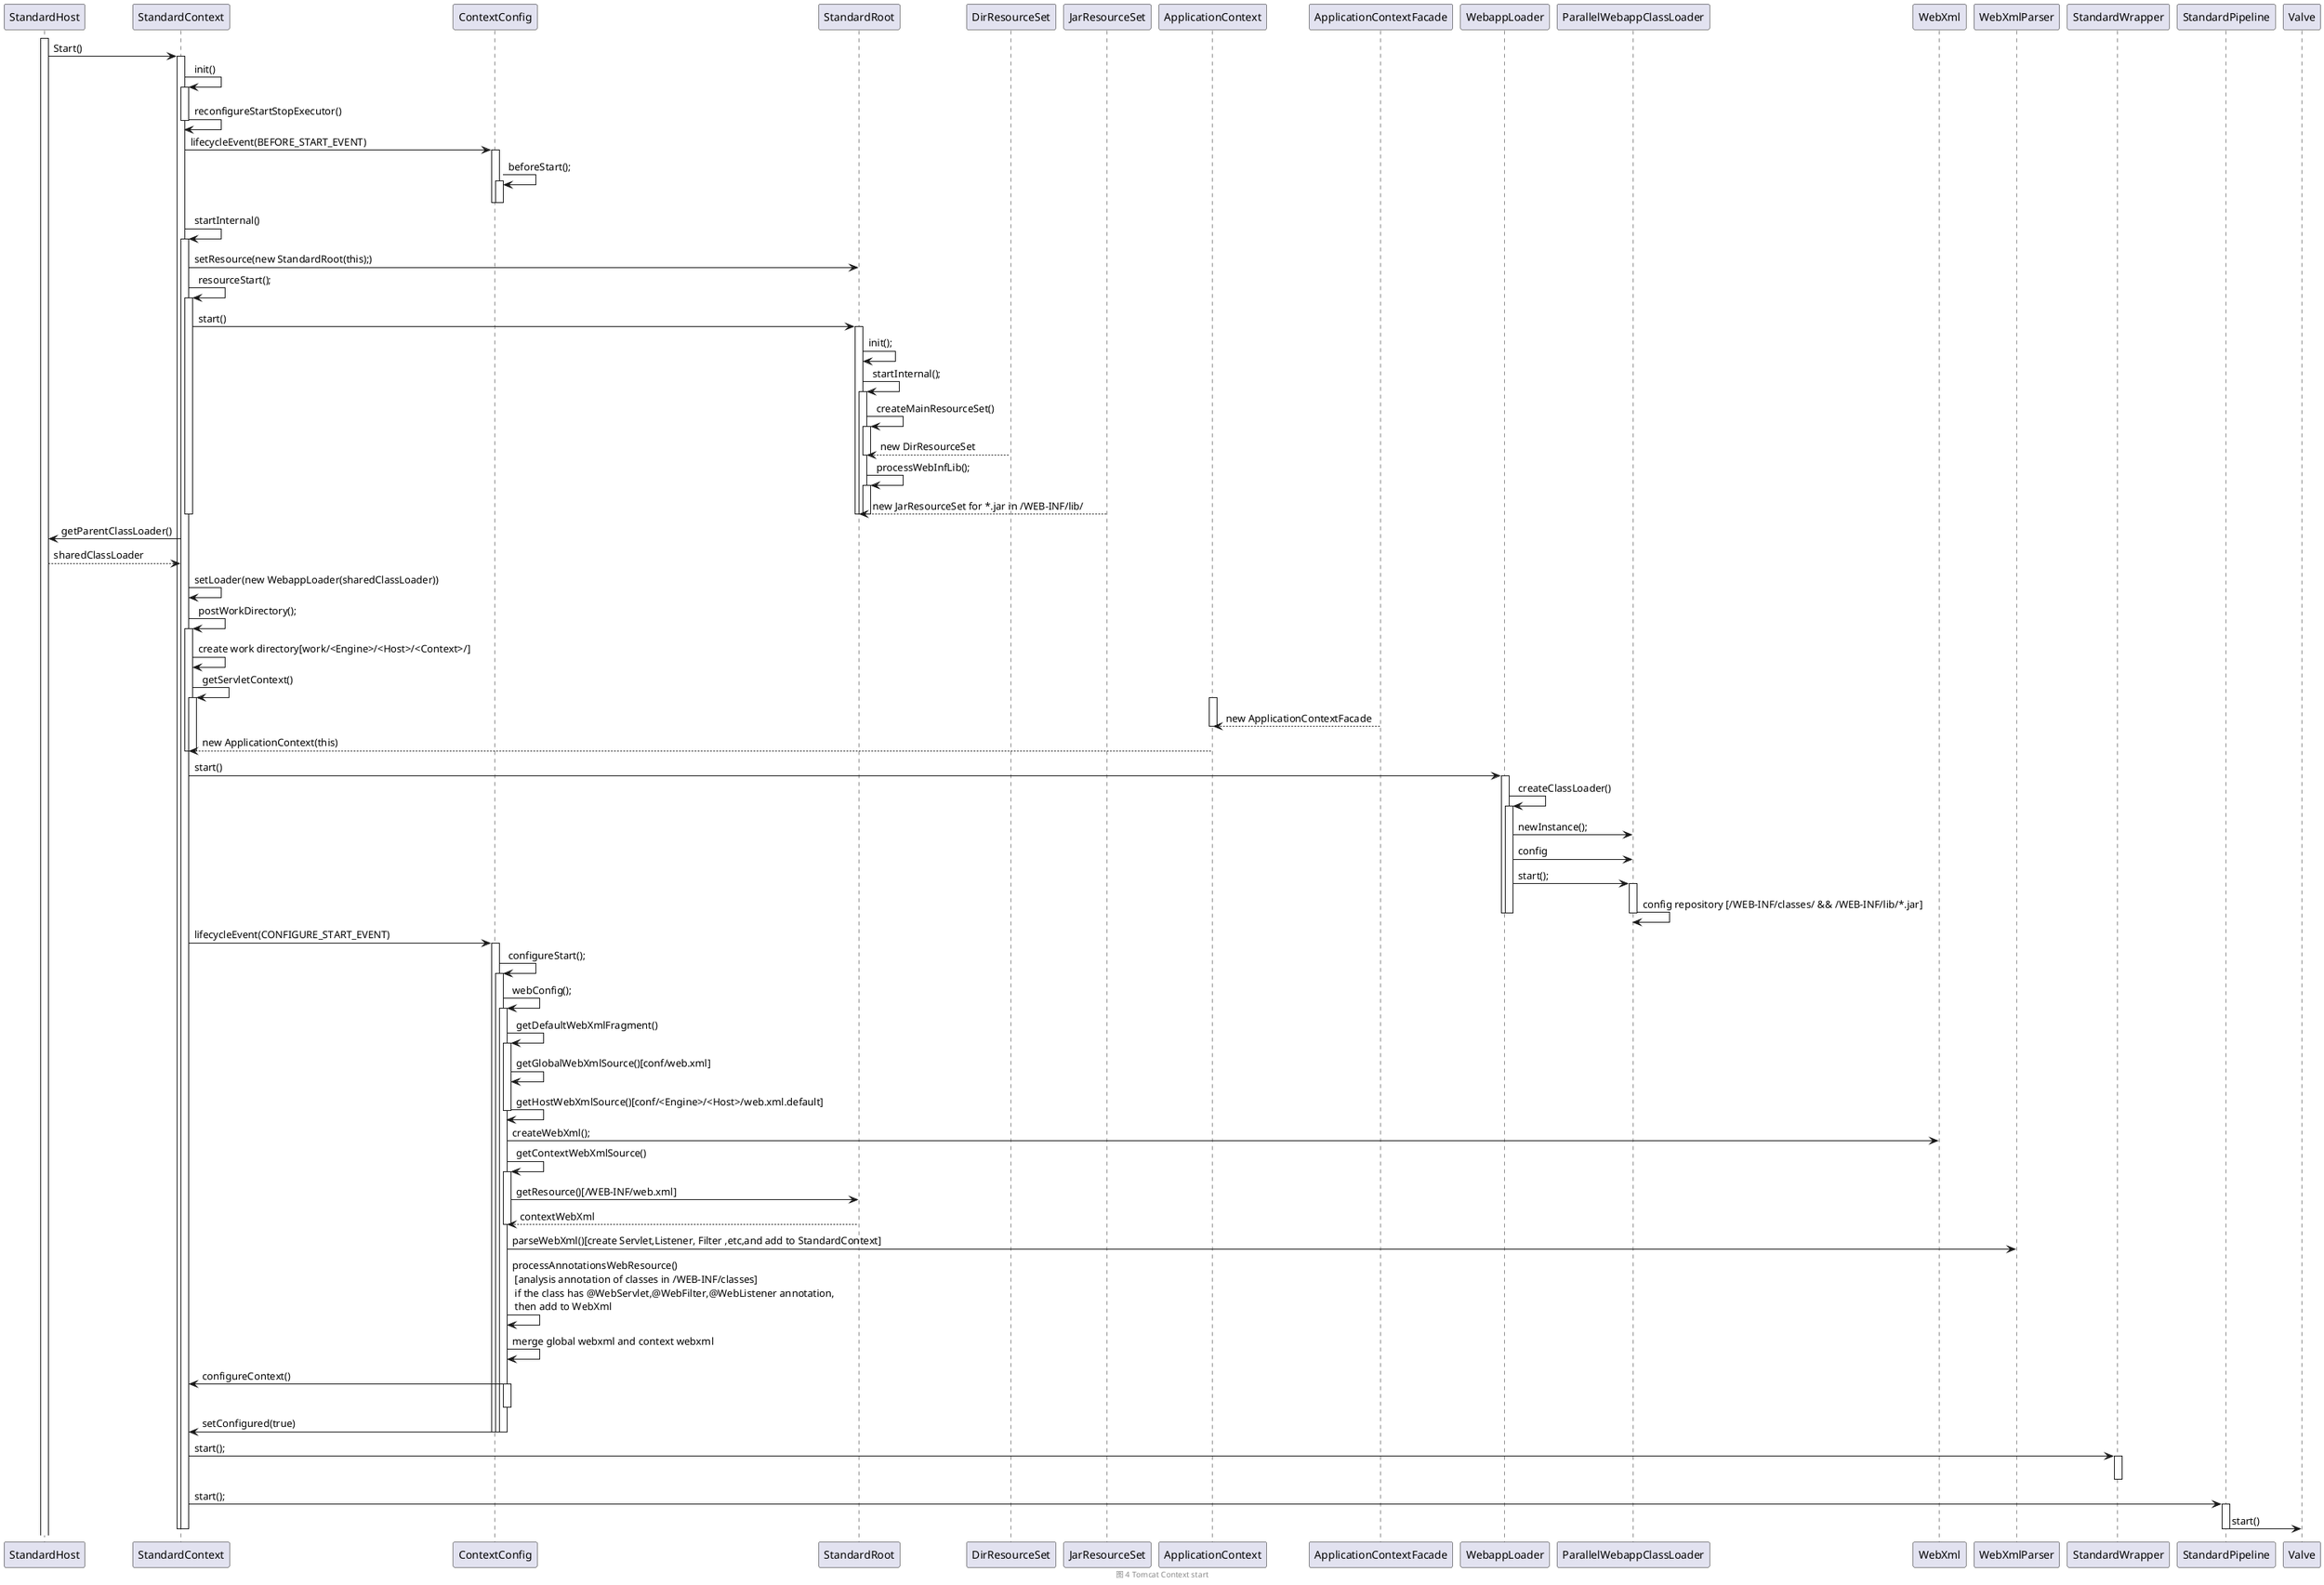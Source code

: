 @startuml

activate StandardHost
StandardHost -> StandardContext : Start()
activate StandardContext
    StandardContext -> StandardContext : init()
    activate StandardContext
        StandardContext -> StandardContext : reconfigureStartStopExecutor()
    deactivate StandardContext
    StandardContext -> ContextConfig : lifecycleEvent(BEFORE_START_EVENT)
    activate ContextConfig
        ContextConfig -> ContextConfig : beforeStart();
        activate ContextConfig
        deactivate ContextConfig
    deactivate ContextConfig
    StandardContext -> StandardContext : startInternal()
    activate StandardContext
        StandardContext -> StandardRoot : setResource(new StandardRoot(this);)
        StandardContext -> StandardContext : resourceStart();
        activate StandardContext
            StandardContext -> StandardRoot : start()
            activate StandardRoot
                StandardRoot -> StandardRoot : init();
                StandardRoot -> StandardRoot : startInternal();
                activate StandardRoot
                    StandardRoot -> StandardRoot : createMainResourceSet()
                    activate StandardRoot
                        DirResourceSet --> StandardRoot : new DirResourceSet
                    deactivate StandardRoot
                    StandardRoot -> StandardRoot : processWebInfLib();
                    activate StandardRoot
                        JarResourceSet --> StandardRoot : new JarResourceSet for *.jar in /WEB-INF/lib/
                    deactivate StandardRoot
                deactivate StandardRoot
            deactivate StandardRoot
        deactivate StandardContext
        StandardContext -> StandardHost : getParentClassLoader()
        StandardHost --> StandardContext : sharedClassLoader
        StandardContext -> StandardContext : setLoader(new WebappLoader(sharedClassLoader))
        StandardContext -> StandardContext : postWorkDirectory();
        activate StandardContext
            StandardContext -> StandardContext : create work directory[work/<Engine>/<Host>/<Context>/]
            StandardContext -> StandardContext : getServletContext()
            activate StandardContext
            activate ApplicationContext
                ApplicationContextFacade --> ApplicationContext : new ApplicationContextFacade
            deactivate ApplicationContext
            StandardContext <-- ApplicationContext : new ApplicationContext(this)
            deactivate StandardContext
        deactivate StandardContext
        StandardContext -> WebappLoader : start()
        activate WebappLoader
            WebappLoader -> WebappLoader : createClassLoader()
            activate WebappLoader
                WebappLoader -> ParallelWebappClassLoader : newInstance();
                WebappLoader -> ParallelWebappClassLoader : config
                WebappLoader -> ParallelWebappClassLoader : start();
                activate ParallelWebappClassLoader
                    ParallelWebappClassLoader -> ParallelWebappClassLoader : config repository [/WEB-INF/classes/ && /WEB-INF/lib/*.jar]
                deactivate ParallelWebappClassLoader
            deactivate WebappLoader
        deactivate WebappLoader
        StandardContext -> ContextConfig : lifecycleEvent(CONFIGURE_START_EVENT)
        activate ContextConfig
            ContextConfig -> ContextConfig : configureStart();
            activate ContextConfig
                ContextConfig -> ContextConfig : webConfig();
                activate ContextConfig
                    ContextConfig -> ContextConfig : getDefaultWebXmlFragment()
                    activate ContextConfig
                        ContextConfig -> ContextConfig : getGlobalWebXmlSource()[conf/web.xml]
                        ContextConfig -> ContextConfig : getHostWebXmlSource()[conf/<Engine>/<Host>/web.xml.default]
                    deactivate ContextConfig
                    ContextConfig -> WebXml : createWebXml();
                    ContextConfig -> ContextConfig : getContextWebXmlSource()
                    activate ContextConfig
                        ContextConfig -> StandardRoot : getResource()[/WEB-INF/web.xml]
                        StandardRoot --> ContextConfig : contextWebXml
                    deactivate ContextConfig
                    ContextConfig -> WebXmlParser : parseWebXml()[create Servlet,Listener, Filter ,etc,and add to StandardContext]
                    ContextConfig -> ContextConfig : processAnnotationsWebResource() \n [analysis annotation of classes in /WEB-INF/classes] \n if the class has @WebServlet,@WebFilter,@WebListener annotation,\n then add to WebXml
                    ContextConfig -> ContextConfig : merge global webxml and context webxml
                    ContextConfig -> StandardContext : configureContext()
                    activate ContextConfig
                    deactivate ContextConfig
                    ContextConfig -> StandardContext : setConfigured(true)
                deactivate ContextConfig
            deactivate ContextConfig
        deactivate ContextConfig
        StandardContext -> StandardWrapper : start();
        activate StandardWrapper
        deactivate StandardWrapper
        StandardContext -> StandardPipeline : start();
        activate StandardPipeline
            StandardPipeline -> Valve : start()
        deactivate StandardPipeline

    deactivate StandardContext
deactivate StandardContext

footer
图 4 Tomcat Context start
endfooter

@enduml
